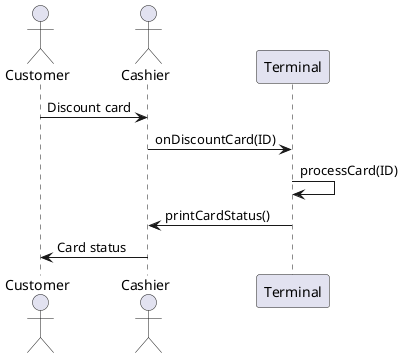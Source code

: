 @startuml

actor Customer
actor Cashier
participant Terminal

Customer -> Cashier : Discount card
Cashier -> Terminal : onDiscountCard(ID)
Terminal -> Terminal : processCard(ID)
Terminal -> Cashier : printCardStatus()
Cashier -> Customer : Card status

@enduml
